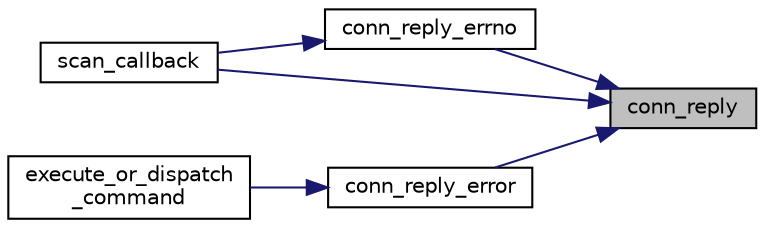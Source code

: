 digraph "conn_reply"
{
 // LATEX_PDF_SIZE
  edge [fontname="Helvetica",fontsize="10",labelfontname="Helvetica",labelfontsize="10"];
  node [fontname="Helvetica",fontsize="10",shape=record];
  rankdir="RL";
  Node1 [label="conn_reply",height=0.2,width=0.4,color="black", fillcolor="grey75", style="filled", fontcolor="black",tooltip=" "];
  Node1 -> Node2 [dir="back",color="midnightblue",fontsize="10",style="solid",fontname="Helvetica"];
  Node2 [label="conn_reply_errno",height=0.2,width=0.4,color="black", fillcolor="white", style="filled",URL="$session_8h.html#a6d9384a87350f7fc29bc122520ce24f6",tooltip=" "];
  Node2 -> Node3 [dir="back",color="midnightblue",fontsize="10",style="solid",fontname="Helvetica"];
  Node3 [label="scan_callback",height=0.2,width=0.4,color="black", fillcolor="white", style="filled",URL="$scanner_8h.html#aae8acf49b230c8a26603817cd78725b3",tooltip=" "];
  Node1 -> Node4 [dir="back",color="midnightblue",fontsize="10",style="solid",fontname="Helvetica"];
  Node4 [label="conn_reply_error",height=0.2,width=0.4,color="black", fillcolor="white", style="filled",URL="$session_8h.html#aa674ec201c2465b2af25ace039b98940",tooltip=" "];
  Node4 -> Node5 [dir="back",color="midnightblue",fontsize="10",style="solid",fontname="Helvetica"];
  Node5 [label="execute_or_dispatch\l_command",height=0.2,width=0.4,color="black", fillcolor="white", style="filled",URL="$session_8h.html#a9dcb5686c0d416538ac1189e62207638",tooltip=" "];
  Node1 -> Node3 [dir="back",color="midnightblue",fontsize="10",style="solid",fontname="Helvetica"];
}
